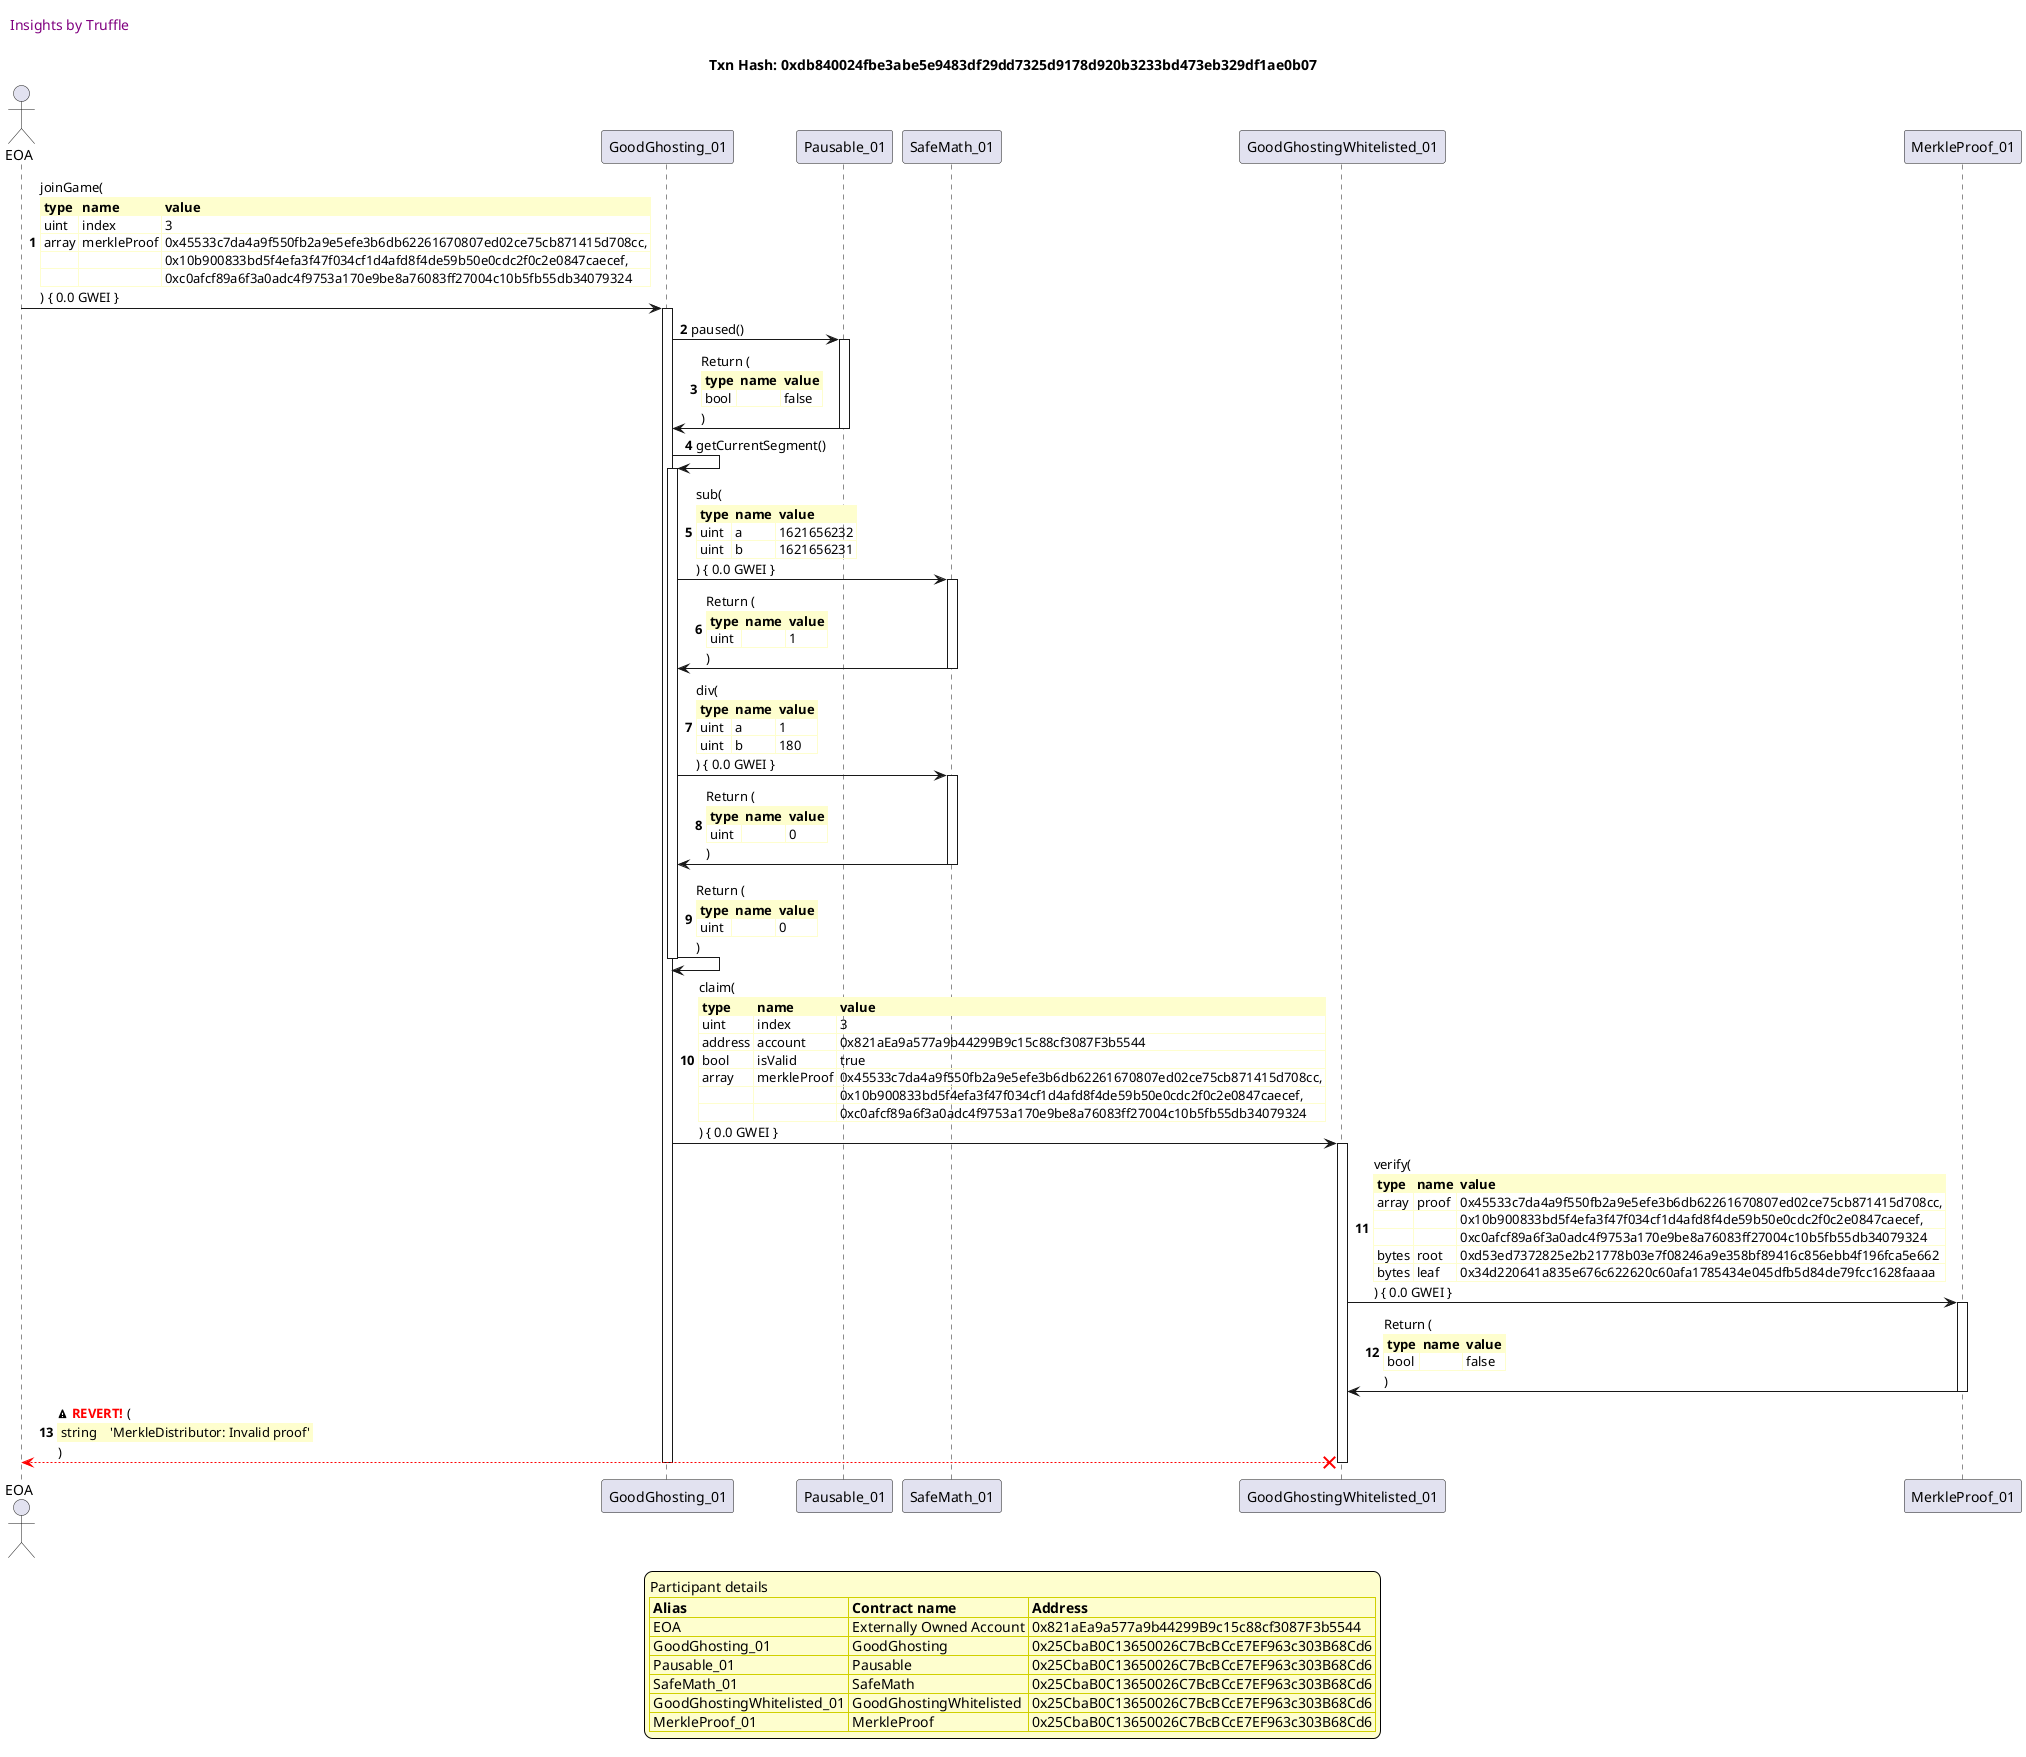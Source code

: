 

@startuml

autonumber
skinparam legendBackgroundColor #FEFECE

<style>
      header {
        HorizontalAlignment left
        FontColor purple
        FontSize 14
        Padding 10
      }
    </style>

header Insights by Truffle

title Txn Hash: 0xdb840024fbe3abe5e9483df29dd7325d9178d920b3233bd473eb329df1ae0b07


actor EOA as "EOA"
participant GoodGhosting_01 as "GoodGhosting_01"
participant Pausable_01 as "Pausable_01"
participant SafeMath_01 as "SafeMath_01"
participant GoodGhostingWhitelisted_01 as "GoodGhostingWhitelisted_01"
participant MerkleProof_01 as "MerkleProof_01"

"EOA" -> "GoodGhosting_01" ++: joinGame(\n\
<#FEFECE,#FEFECE>|= type |= name |= value |\n\
| uint | index | 3 |\n\
| array | merkleProof | 0x45533c7da4a9f550fb2a9e5efe3b6db62261670807ed02ce75cb871415d708cc, |\n\
|  |  | 0x10b900833bd5f4efa3f47f034cf1d4afd8f4de59b50e0cdc2f0c2e0847caecef, |\n\
|  |  | 0xc0afcf89a6f3a0adc4f9753a170e9be8a76083ff27004c10b5fb55db34079324 |\n\
) { 0.0 GWEI }
"GoodGhosting_01" -> "Pausable_01" ++: paused()
"Pausable_01" -> "GoodGhosting_01" --: Return (\n\
<#FEFECE,#FEFECE>|= type |= name |= value |\n\
| bool |  | false |\n\
)
"GoodGhosting_01" -> "GoodGhosting_01" ++: getCurrentSegment()
"GoodGhosting_01" -> "SafeMath_01" ++: sub(\n\
<#FEFECE,#FEFECE>|= type |= name |= value |\n\
| uint | a | 1621656232 |\n\
| uint | b | 1621656231 |\n\
) { 0.0 GWEI }
"SafeMath_01" -> "GoodGhosting_01" --: Return (\n\
<#FEFECE,#FEFECE>|= type |= name |= value |\n\
| uint |  | 1 |\n\
)
"GoodGhosting_01" -> "SafeMath_01" ++: div(\n\
<#FEFECE,#FEFECE>|= type |= name |= value |\n\
| uint | a | 1 |\n\
| uint | b | 180 |\n\
) { 0.0 GWEI }
"SafeMath_01" -> "GoodGhosting_01" --: Return (\n\
<#FEFECE,#FEFECE>|= type |= name |= value |\n\
| uint |  | 0 |\n\
)
"GoodGhosting_01" -> "GoodGhosting_01" --: Return (\n\
<#FEFECE,#FEFECE>|= type |= name |= value |\n\
| uint |  | 0 |\n\
)
"GoodGhosting_01" -> "GoodGhostingWhitelisted_01" ++: claim(\n\
<#FEFECE,#FEFECE>|= type |= name |= value |\n\
| uint | index | 3 |\n\
| address | account | 0x821aEa9a577a9b44299B9c15c88cf3087F3b5544 |\n\
| bool | isValid | true |\n\
| array | merkleProof | 0x45533c7da4a9f550fb2a9e5efe3b6db62261670807ed02ce75cb871415d708cc, |\n\
|  |  | 0x10b900833bd5f4efa3f47f034cf1d4afd8f4de59b50e0cdc2f0c2e0847caecef, |\n\
|  |  | 0xc0afcf89a6f3a0adc4f9753a170e9be8a76083ff27004c10b5fb55db34079324 |\n\
) { 0.0 GWEI }
"GoodGhostingWhitelisted_01" -> "MerkleProof_01" ++: verify(\n\
<#FEFECE,#FEFECE>|= type |= name |= value |\n\
| array | proof | 0x45533c7da4a9f550fb2a9e5efe3b6db62261670807ed02ce75cb871415d708cc, |\n\
|  |  | 0x10b900833bd5f4efa3f47f034cf1d4afd8f4de59b50e0cdc2f0c2e0847caecef, |\n\
|  |  | 0xc0afcf89a6f3a0adc4f9753a170e9be8a76083ff27004c10b5fb55db34079324 |\n\
| bytes | root | 0xd53ed7372825e2b21778b03e7f08246a9e358bf89416c856ebb4f196fca5e662 |\n\
| bytes | leaf | 0x34d220641a835e676c622620c60afa1785434e045dfb5d84de79fcc1628faaaa |\n\
) { 0.0 GWEI }
"MerkleProof_01" -> "GoodGhostingWhitelisted_01" --: Return (\n\
<#FEFECE,#FEFECE>|= type |= name |= value |\n\
| bool |  | false |\n\
)
"GoodGhostingWhitelisted_01" x-[#red]-> "EOA" --: <&warning> <color #red>**REVERT!**</color> (\n\
<#FEFECE,#FEFECE>| string |  | 'MerkleDistributor: Invalid proof' |\n\
)
deactivate "GoodGhostingWhitelisted_01"
deactivate "GoodGhosting_01"

legend
Participant details
<#FEFECE,#D0D000>|= Alias |= Contract name |= Address |
<#FEFECE>| EOA | Externally Owned Account | 0x821aEa9a577a9b44299B9c15c88cf3087F3b5544 |
<#FEFECE>| GoodGhosting_01 | GoodGhosting | 0x25CbaB0C13650026C7BcBCcE7EF963c303B68Cd6 |
<#FEFECE>| Pausable_01 | Pausable | 0x25CbaB0C13650026C7BcBCcE7EF963c303B68Cd6 |
<#FEFECE>| SafeMath_01 | SafeMath | 0x25CbaB0C13650026C7BcBCcE7EF963c303B68Cd6 |
<#FEFECE>| GoodGhostingWhitelisted_01 | GoodGhostingWhitelisted | 0x25CbaB0C13650026C7BcBCcE7EF963c303B68Cd6 |
<#FEFECE>| MerkleProof_01 | MerkleProof | 0x25CbaB0C13650026C7BcBCcE7EF963c303B68Cd6 |
endlegend

@enduml